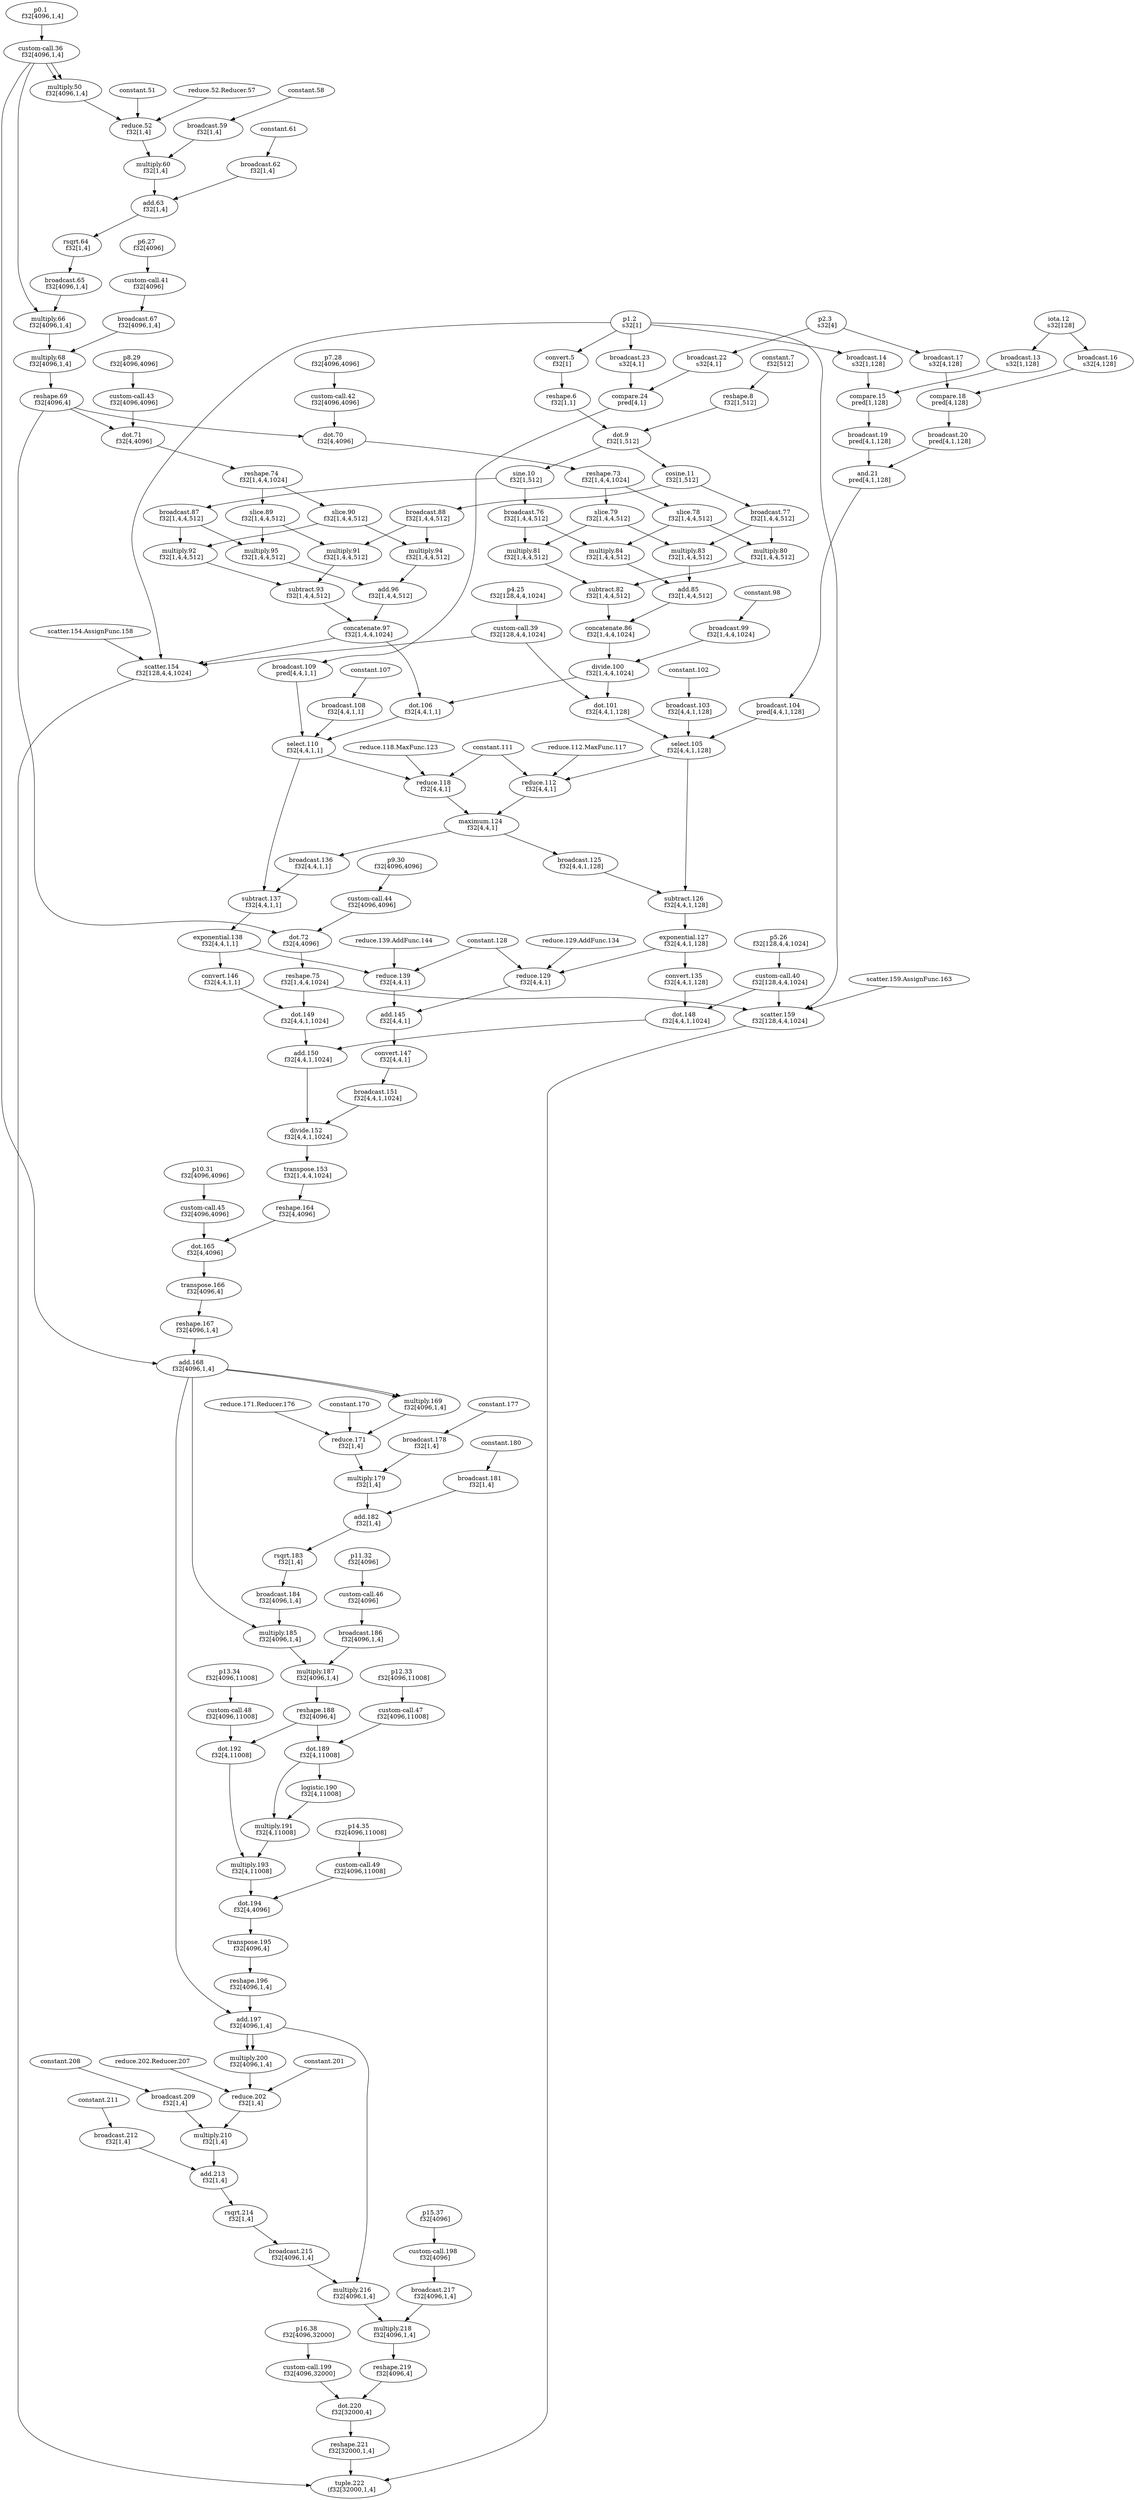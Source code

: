 digraph HloModule {
	"p16.38" [label="p16.38 \n f32[4096,32000]"];
	"custom-call.199" [label="custom-call.199 \n f32[4096,32000]"];
	"iota.12" [label="iota.12 \n s32[128]"];
	"broadcast.13" [label="broadcast.13 \n s32[1,128]"];
	"p1.2" [label="p1.2 \n s32[1]"];
	"broadcast.14" [label="broadcast.14 \n s32[1,128]"];
	"compare.15" [label="compare.15 \n pred[1,128]"];
	"broadcast.19" [label="broadcast.19 \n pred[4,1,128]"];
	"broadcast.16" [label="broadcast.16 \n s32[4,128]"];
	"p2.3" [label="p2.3 \n s32[4]"];
	"broadcast.17" [label="broadcast.17 \n s32[4,128]"];
	"compare.18" [label="compare.18 \n pred[4,128]"];
	"broadcast.20" [label="broadcast.20 \n pred[4,1,128]"];
	"and.21" [label="and.21 \n pred[4,1,128]"];
	"broadcast.104" [label="broadcast.104 \n pred[4,4,1,128]"];
	"convert.5" [label="convert.5 \n f32[1]"];
	"reshape.6" [label="reshape.6 \n f32[1,1]"];
	"constant.7" [label="constant.7 \n f32[512]"];
	"reshape.8" [label="reshape.8 \n f32[1,512]"];
	"dot.9" [label="dot.9 \n f32[1,512]"];
	"cosine.11" [label="cosine.11 \n f32[1,512]"];
	"broadcast.77" [label="broadcast.77 \n f32[1,4,4,512]"];
	"p0.1" [label="p0.1 \n f32[4096,1,4]"];
	"custom-call.36" [label="custom-call.36 \n f32[4096,1,4]"];
	"multiply.50" [label="multiply.50 \n f32[4096,1,4]"];
	"reduce.52" [label="reduce.52 \n f32[1,4]"];
	"broadcast.59" [label="broadcast.59 \n f32[1,4]"];
	"multiply.60" [label="multiply.60 \n f32[1,4]"];
	"broadcast.62" [label="broadcast.62 \n f32[1,4]"];
	"add.63" [label="add.63 \n f32[1,4]"];
	"rsqrt.64" [label="rsqrt.64 \n f32[1,4]"];
	"broadcast.65" [label="broadcast.65 \n f32[4096,1,4]"];
	"multiply.66" [label="multiply.66 \n f32[4096,1,4]"];
	"p6.27" [label="p6.27 \n f32[4096]"];
	"custom-call.41" [label="custom-call.41 \n f32[4096]"];
	"broadcast.67" [label="broadcast.67 \n f32[4096,1,4]"];
	"multiply.68" [label="multiply.68 \n f32[4096,1,4]"];
	"reshape.69" [label="reshape.69 \n f32[4096,4]"];
	"p7.28" [label="p7.28 \n f32[4096,4096]"];
	"custom-call.42" [label="custom-call.42 \n f32[4096,4096]"];
	"dot.70" [label="dot.70 \n f32[4,4096]"];
	"reshape.73" [label="reshape.73 \n f32[1,4,4,1024]"];
	"slice.78" [label="slice.78 \n f32[1,4,4,512]"];
	"multiply.80" [label="multiply.80 \n f32[1,4,4,512]"];
	"sine.10" [label="sine.10 \n f32[1,512]"];
	"broadcast.76" [label="broadcast.76 \n f32[1,4,4,512]"];
	"slice.79" [label="slice.79 \n f32[1,4,4,512]"];
	"multiply.81" [label="multiply.81 \n f32[1,4,4,512]"];
	"subtract.82" [label="subtract.82 \n f32[1,4,4,512]"];
	"multiply.83" [label="multiply.83 \n f32[1,4,4,512]"];
	"multiply.84" [label="multiply.84 \n f32[1,4,4,512]"];
	"add.85" [label="add.85 \n f32[1,4,4,512]"];
	"concatenate.86" [label="concatenate.86 \n f32[1,4,4,1024]"];
	"broadcast.99" [label="broadcast.99 \n f32[1,4,4,1024]"];
	"divide.100" [label="divide.100 \n f32[1,4,4,1024]"];
	"p4.25" [label="p4.25 \n f32[128,4,4,1024]"];
	"custom-call.39" [label="custom-call.39 \n f32[128,4,4,1024]"];
	"dot.101" [label="dot.101 \n f32[4,4,1,128]"];
	"broadcast.103" [label="broadcast.103 \n f32[4,4,1,128]"];
	"select.105" [label="select.105 \n f32[4,4,1,128]"];
	"reduce.112" [label="reduce.112 \n f32[4,4,1]"];
	"broadcast.23" [label="broadcast.23 \n s32[4,1]"];
	"broadcast.22" [label="broadcast.22 \n s32[4,1]"];
	"compare.24" [label="compare.24 \n pred[4,1]"];
	"broadcast.109" [label="broadcast.109 \n pred[4,4,1,1]"];
	"broadcast.88" [label="broadcast.88 \n f32[1,4,4,512]"];
	"p8.29" [label="p8.29 \n f32[4096,4096]"];
	"custom-call.43" [label="custom-call.43 \n f32[4096,4096]"];
	"dot.71" [label="dot.71 \n f32[4,4096]"];
	"reshape.74" [label="reshape.74 \n f32[1,4,4,1024]"];
	"slice.89" [label="slice.89 \n f32[1,4,4,512]"];
	"multiply.91" [label="multiply.91 \n f32[1,4,4,512]"];
	"broadcast.87" [label="broadcast.87 \n f32[1,4,4,512]"];
	"slice.90" [label="slice.90 \n f32[1,4,4,512]"];
	"multiply.92" [label="multiply.92 \n f32[1,4,4,512]"];
	"subtract.93" [label="subtract.93 \n f32[1,4,4,512]"];
	"multiply.94" [label="multiply.94 \n f32[1,4,4,512]"];
	"multiply.95" [label="multiply.95 \n f32[1,4,4,512]"];
	"add.96" [label="add.96 \n f32[1,4,4,512]"];
	"concatenate.97" [label="concatenate.97 \n f32[1,4,4,1024]"];
	"dot.106" [label="dot.106 \n f32[4,4,1,1]"];
	"broadcast.108" [label="broadcast.108 \n f32[4,4,1,1]"];
	"select.110" [label="select.110 \n f32[4,4,1,1]"];
	"reduce.118" [label="reduce.118 \n f32[4,4,1]"];
	"maximum.124" [label="maximum.124 \n f32[4,4,1]"];
	"broadcast.125" [label="broadcast.125 \n f32[4,4,1,128]"];
	"subtract.126" [label="subtract.126 \n f32[4,4,1,128]"];
	"exponential.127" [label="exponential.127 \n f32[4,4,1,128]"];
	"convert.135" [label="convert.135 \n f32[4,4,1,128]"];
	"p5.26" [label="p5.26 \n f32[128,4,4,1024]"];
	"custom-call.40" [label="custom-call.40 \n f32[128,4,4,1024]"];
	"dot.148" [label="dot.148 \n f32[4,4,1,1024]"];
	"broadcast.136" [label="broadcast.136 \n f32[4,4,1,1]"];
	"subtract.137" [label="subtract.137 \n f32[4,4,1,1]"];
	"exponential.138" [label="exponential.138 \n f32[4,4,1,1]"];
	"convert.146" [label="convert.146 \n f32[4,4,1,1]"];
	"p9.30" [label="p9.30 \n f32[4096,4096]"];
	"custom-call.44" [label="custom-call.44 \n f32[4096,4096]"];
	"dot.72" [label="dot.72 \n f32[4,4096]"];
	"reshape.75" [label="reshape.75 \n f32[1,4,4,1024]"];
	"dot.149" [label="dot.149 \n f32[4,4,1,1024]"];
	"add.150" [label="add.150 \n f32[4,4,1,1024]"];
	"reduce.129" [label="reduce.129 \n f32[4,4,1]"];
	"reduce.139" [label="reduce.139 \n f32[4,4,1]"];
	"add.145" [label="add.145 \n f32[4,4,1]"];
	"convert.147" [label="convert.147 \n f32[4,4,1]"];
	"broadcast.151" [label="broadcast.151 \n f32[4,4,1,1024]"];
	"divide.152" [label="divide.152 \n f32[4,4,1,1024]"];
	"transpose.153" [label="transpose.153 \n f32[1,4,4,1024]"];
	"reshape.164" [label="reshape.164 \n f32[4,4096]"];
	"p10.31" [label="p10.31 \n f32[4096,4096]"];
	"custom-call.45" [label="custom-call.45 \n f32[4096,4096]"];
	"dot.165" [label="dot.165 \n f32[4,4096]"];
	"transpose.166" [label="transpose.166 \n f32[4096,4]"];
	"reshape.167" [label="reshape.167 \n f32[4096,1,4]"];
	"add.168" [label="add.168 \n f32[4096,1,4]"];
	"multiply.169" [label="multiply.169 \n f32[4096,1,4]"];
	"reduce.171" [label="reduce.171 \n f32[1,4]"];
	"broadcast.178" [label="broadcast.178 \n f32[1,4]"];
	"multiply.179" [label="multiply.179 \n f32[1,4]"];
	"broadcast.181" [label="broadcast.181 \n f32[1,4]"];
	"add.182" [label="add.182 \n f32[1,4]"];
	"rsqrt.183" [label="rsqrt.183 \n f32[1,4]"];
	"broadcast.184" [label="broadcast.184 \n f32[4096,1,4]"];
	"multiply.185" [label="multiply.185 \n f32[4096,1,4]"];
	"p11.32" [label="p11.32 \n f32[4096]"];
	"custom-call.46" [label="custom-call.46 \n f32[4096]"];
	"broadcast.186" [label="broadcast.186 \n f32[4096,1,4]"];
	"multiply.187" [label="multiply.187 \n f32[4096,1,4]"];
	"reshape.188" [label="reshape.188 \n f32[4096,4]"];
	"p12.33" [label="p12.33 \n f32[4096,11008]"];
	"custom-call.47" [label="custom-call.47 \n f32[4096,11008]"];
	"dot.189" [label="dot.189 \n f32[4,11008]"];
	"logistic.190" [label="logistic.190 \n f32[4,11008]"];
	"multiply.191" [label="multiply.191 \n f32[4,11008]"];
	"p13.34" [label="p13.34 \n f32[4096,11008]"];
	"custom-call.48" [label="custom-call.48 \n f32[4096,11008]"];
	"dot.192" [label="dot.192 \n f32[4,11008]"];
	"multiply.193" [label="multiply.193 \n f32[4,11008]"];
	"p14.35" [label="p14.35 \n f32[4096,11008]"];
	"custom-call.49" [label="custom-call.49 \n f32[4096,11008]"];
	"dot.194" [label="dot.194 \n f32[4,4096]"];
	"transpose.195" [label="transpose.195 \n f32[4096,4]"];
	"reshape.196" [label="reshape.196 \n f32[4096,1,4]"];
	"add.197" [label="add.197 \n f32[4096,1,4]"];
	"multiply.200" [label="multiply.200 \n f32[4096,1,4]"];
	"reduce.202" [label="reduce.202 \n f32[1,4]"];
	"broadcast.209" [label="broadcast.209 \n f32[1,4]"];
	"multiply.210" [label="multiply.210 \n f32[1,4]"];
	"broadcast.212" [label="broadcast.212 \n f32[1,4]"];
	"add.213" [label="add.213 \n f32[1,4]"];
	"rsqrt.214" [label="rsqrt.214 \n f32[1,4]"];
	"broadcast.215" [label="broadcast.215 \n f32[4096,1,4]"];
	"multiply.216" [label="multiply.216 \n f32[4096,1,4]"];
	"p15.37" [label="p15.37 \n f32[4096]"];
	"custom-call.198" [label="custom-call.198 \n f32[4096]"];
	"broadcast.217" [label="broadcast.217 \n f32[4096,1,4]"];
	"multiply.218" [label="multiply.218 \n f32[4096,1,4]"];
	"reshape.219" [label="reshape.219 \n f32[4096,4]"];
	"dot.220" [label="dot.220 \n f32[32000,4]"];
	"reshape.221" [label="reshape.221 \n f32[32000,1,4]"];
	"scatter.154" [label="scatter.154 \n f32[128,4,4,1024]"];
	"scatter.159" [label="scatter.159 \n f32[128,4,4,1024]"];
	"tuple.222" [label="tuple.222 \n (f32[32000,1,4]"]; 
 	"p16.38" -> "custom-call.199";
	"iota.12" -> "broadcast.13";
	"p1.2" -> "broadcast.14";
	"broadcast.13" -> "compare.15";
	"broadcast.14" -> "compare.15";
	"compare.15" -> "broadcast.19";
	"iota.12" -> "broadcast.16";
	"p2.3" -> "broadcast.17";
	"broadcast.16" -> "compare.18";
	"broadcast.17" -> "compare.18";
	"compare.18" -> "broadcast.20";
	"broadcast.19" -> "and.21";
	"broadcast.20" -> "and.21";
	"and.21" -> "broadcast.104";
	"p1.2" -> "convert.5";
	"convert.5" -> "reshape.6";
	"constant.7" -> "reshape.8";
	"reshape.6" -> "dot.9";
	"reshape.8" -> "dot.9";
	"dot.9" -> "cosine.11";
	"cosine.11" -> "broadcast.77";
	"p0.1" -> "custom-call.36";
	"custom-call.36" -> "multiply.50";
	"custom-call.36" -> "multiply.50";
	"multiply.50" -> "reduce.52";
	"constant.51" -> "reduce.52";
	"reduce.52.Reducer.57" -> "reduce.52";
	"constant.58" -> "broadcast.59";
	"reduce.52" -> "multiply.60";
	"broadcast.59" -> "multiply.60";
	"constant.61" -> "broadcast.62";
	"multiply.60" -> "add.63";
	"broadcast.62" -> "add.63";
	"add.63" -> "rsqrt.64";
	"rsqrt.64" -> "broadcast.65";
	"custom-call.36" -> "multiply.66";
	"broadcast.65" -> "multiply.66";
	"p6.27" -> "custom-call.41";
	"custom-call.41" -> "broadcast.67";
	"multiply.66" -> "multiply.68";
	"broadcast.67" -> "multiply.68";
	"multiply.68" -> "reshape.69";
	"p7.28" -> "custom-call.42";
	"reshape.69" -> "dot.70";
	"custom-call.42" -> "dot.70";
	"dot.70" -> "reshape.73";
	"reshape.73" -> "slice.78";
	"broadcast.77" -> "multiply.80";
	"slice.78" -> "multiply.80";
	"dot.9" -> "sine.10";
	"sine.10" -> "broadcast.76";
	"reshape.73" -> "slice.79";
	"broadcast.76" -> "multiply.81";
	"slice.79" -> "multiply.81";
	"multiply.80" -> "subtract.82";
	"multiply.81" -> "subtract.82";
	"broadcast.77" -> "multiply.83";
	"slice.79" -> "multiply.83";
	"broadcast.76" -> "multiply.84";
	"slice.78" -> "multiply.84";
	"multiply.83" -> "add.85";
	"multiply.84" -> "add.85";
	"subtract.82" -> "concatenate.86";
	"add.85" -> "concatenate.86";
	"constant.98" -> "broadcast.99";
	"concatenate.86" -> "divide.100";
	"broadcast.99" -> "divide.100";
	"p4.25" -> "custom-call.39";
	"divide.100" -> "dot.101";
	"custom-call.39" -> "dot.101";
	"constant.102" -> "broadcast.103";
	"broadcast.104" -> "select.105";
	"dot.101" -> "select.105";
	"broadcast.103" -> "select.105";
	"select.105" -> "reduce.112";
	"constant.111" -> "reduce.112";
	"reduce.112.MaxFunc.117" -> "reduce.112";
	"p1.2" -> "broadcast.23";
	"p2.3" -> "broadcast.22";
	"broadcast.23" -> "compare.24";
	"broadcast.22" -> "compare.24";
	"compare.24" -> "broadcast.109";
	"cosine.11" -> "broadcast.88";
	"p8.29" -> "custom-call.43";
	"reshape.69" -> "dot.71";
	"custom-call.43" -> "dot.71";
	"dot.71" -> "reshape.74";
	"reshape.74" -> "slice.89";
	"broadcast.88" -> "multiply.91";
	"slice.89" -> "multiply.91";
	"sine.10" -> "broadcast.87";
	"reshape.74" -> "slice.90";
	"broadcast.87" -> "multiply.92";
	"slice.90" -> "multiply.92";
	"multiply.91" -> "subtract.93";
	"multiply.92" -> "subtract.93";
	"broadcast.88" -> "multiply.94";
	"slice.90" -> "multiply.94";
	"broadcast.87" -> "multiply.95";
	"slice.89" -> "multiply.95";
	"multiply.94" -> "add.96";
	"multiply.95" -> "add.96";
	"subtract.93" -> "concatenate.97";
	"add.96" -> "concatenate.97";
	"divide.100" -> "dot.106";
	"concatenate.97" -> "dot.106";
	"constant.107" -> "broadcast.108";
	"broadcast.109" -> "select.110";
	"dot.106" -> "select.110";
	"broadcast.108" -> "select.110";
	"select.110" -> "reduce.118";
	"constant.111" -> "reduce.118";
	"reduce.118.MaxFunc.123" -> "reduce.118";
	"reduce.112" -> "maximum.124";
	"reduce.118" -> "maximum.124";
	"maximum.124" -> "broadcast.125";
	"select.105" -> "subtract.126";
	"broadcast.125" -> "subtract.126";
	"subtract.126" -> "exponential.127";
	"exponential.127" -> "convert.135";
	"p5.26" -> "custom-call.40";
	"convert.135" -> "dot.148";
	"custom-call.40" -> "dot.148";
	"maximum.124" -> "broadcast.136";
	"select.110" -> "subtract.137";
	"broadcast.136" -> "subtract.137";
	"subtract.137" -> "exponential.138";
	"exponential.138" -> "convert.146";
	"p9.30" -> "custom-call.44";
	"reshape.69" -> "dot.72";
	"custom-call.44" -> "dot.72";
	"dot.72" -> "reshape.75";
	"convert.146" -> "dot.149";
	"reshape.75" -> "dot.149";
	"dot.148" -> "add.150";
	"dot.149" -> "add.150";
	"exponential.127" -> "reduce.129";
	"constant.128" -> "reduce.129";
	"reduce.129.AddFunc.134" -> "reduce.129";
	"exponential.138" -> "reduce.139";
	"constant.128" -> "reduce.139";
	"reduce.139.AddFunc.144" -> "reduce.139";
	"reduce.129" -> "add.145";
	"reduce.139" -> "add.145";
	"add.145" -> "convert.147";
	"convert.147" -> "broadcast.151";
	"add.150" -> "divide.152";
	"broadcast.151" -> "divide.152";
	"divide.152" -> "transpose.153";
	"transpose.153" -> "reshape.164";
	"p10.31" -> "custom-call.45";
	"reshape.164" -> "dot.165";
	"custom-call.45" -> "dot.165";
	"dot.165" -> "transpose.166";
	"transpose.166" -> "reshape.167";
	"reshape.167" -> "add.168";
	"custom-call.36" -> "add.168";
	"add.168" -> "multiply.169";
	"add.168" -> "multiply.169";
	"multiply.169" -> "reduce.171";
	"constant.170" -> "reduce.171";
	"reduce.171.Reducer.176" -> "reduce.171";
	"constant.177" -> "broadcast.178";
	"reduce.171" -> "multiply.179";
	"broadcast.178" -> "multiply.179";
	"constant.180" -> "broadcast.181";
	"multiply.179" -> "add.182";
	"broadcast.181" -> "add.182";
	"add.182" -> "rsqrt.183";
	"rsqrt.183" -> "broadcast.184";
	"add.168" -> "multiply.185";
	"broadcast.184" -> "multiply.185";
	"p11.32" -> "custom-call.46";
	"custom-call.46" -> "broadcast.186";
	"multiply.185" -> "multiply.187";
	"broadcast.186" -> "multiply.187";
	"multiply.187" -> "reshape.188";
	"p12.33" -> "custom-call.47";
	"reshape.188" -> "dot.189";
	"custom-call.47" -> "dot.189";
	"dot.189" -> "logistic.190";
	"dot.189" -> "multiply.191";
	"logistic.190" -> "multiply.191";
	"p13.34" -> "custom-call.48";
	"reshape.188" -> "dot.192";
	"custom-call.48" -> "dot.192";
	"multiply.191" -> "multiply.193";
	"dot.192" -> "multiply.193";
	"p14.35" -> "custom-call.49";
	"multiply.193" -> "dot.194";
	"custom-call.49" -> "dot.194";
	"dot.194" -> "transpose.195";
	"transpose.195" -> "reshape.196";
	"reshape.196" -> "add.197";
	"add.168" -> "add.197";
	"add.197" -> "multiply.200";
	"add.197" -> "multiply.200";
	"multiply.200" -> "reduce.202";
	"constant.201" -> "reduce.202";
	"reduce.202.Reducer.207" -> "reduce.202";
	"constant.208" -> "broadcast.209";
	"reduce.202" -> "multiply.210";
	"broadcast.209" -> "multiply.210";
	"constant.211" -> "broadcast.212";
	"multiply.210" -> "add.213";
	"broadcast.212" -> "add.213";
	"add.213" -> "rsqrt.214";
	"rsqrt.214" -> "broadcast.215";
	"add.197" -> "multiply.216";
	"broadcast.215" -> "multiply.216";
	"p15.37" -> "custom-call.198";
	"custom-call.198" -> "broadcast.217";
	"multiply.216" -> "multiply.218";
	"broadcast.217" -> "multiply.218";
	"multiply.218" -> "reshape.219";
	"custom-call.199" -> "dot.220";
	"reshape.219" -> "dot.220";
	"dot.220" -> "reshape.221";
	"custom-call.39" -> "scatter.154";
	"p1.2" -> "scatter.154";
	"concatenate.97" -> "scatter.154";
	"scatter.154.AssignFunc.158" -> "scatter.154";
	"custom-call.40" -> "scatter.159";
	"p1.2" -> "scatter.159";
	"reshape.75" -> "scatter.159";
	"scatter.159.AssignFunc.163" -> "scatter.159";
	"reshape.221" -> "tuple.222";
	"scatter.154" -> "tuple.222";
	"scatter.159" -> "tuple.222";
}